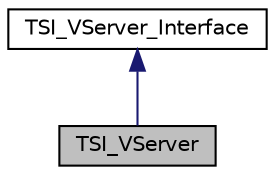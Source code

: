 digraph "TSI_VServer"
{
  edge [fontname="Helvetica",fontsize="10",labelfontname="Helvetica",labelfontsize="10"];
  node [fontname="Helvetica",fontsize="10",shape=record];
  Node0 [label="TSI_VServer",height=0.2,width=0.4,color="black", fillcolor="grey75", style="filled", fontcolor="black"];
  Node1 -> Node0 [dir="back",color="midnightblue",fontsize="10",style="solid",fontname="Helvetica"];
  Node1 [label="TSI_VServer_Interface",height=0.2,width=0.4,color="black", fillcolor="white", style="filled",URL="$d9/dd2/interface_t_s_i___client_1_1_models_1_1_t_s_i___v_server___interface.html"];
}

